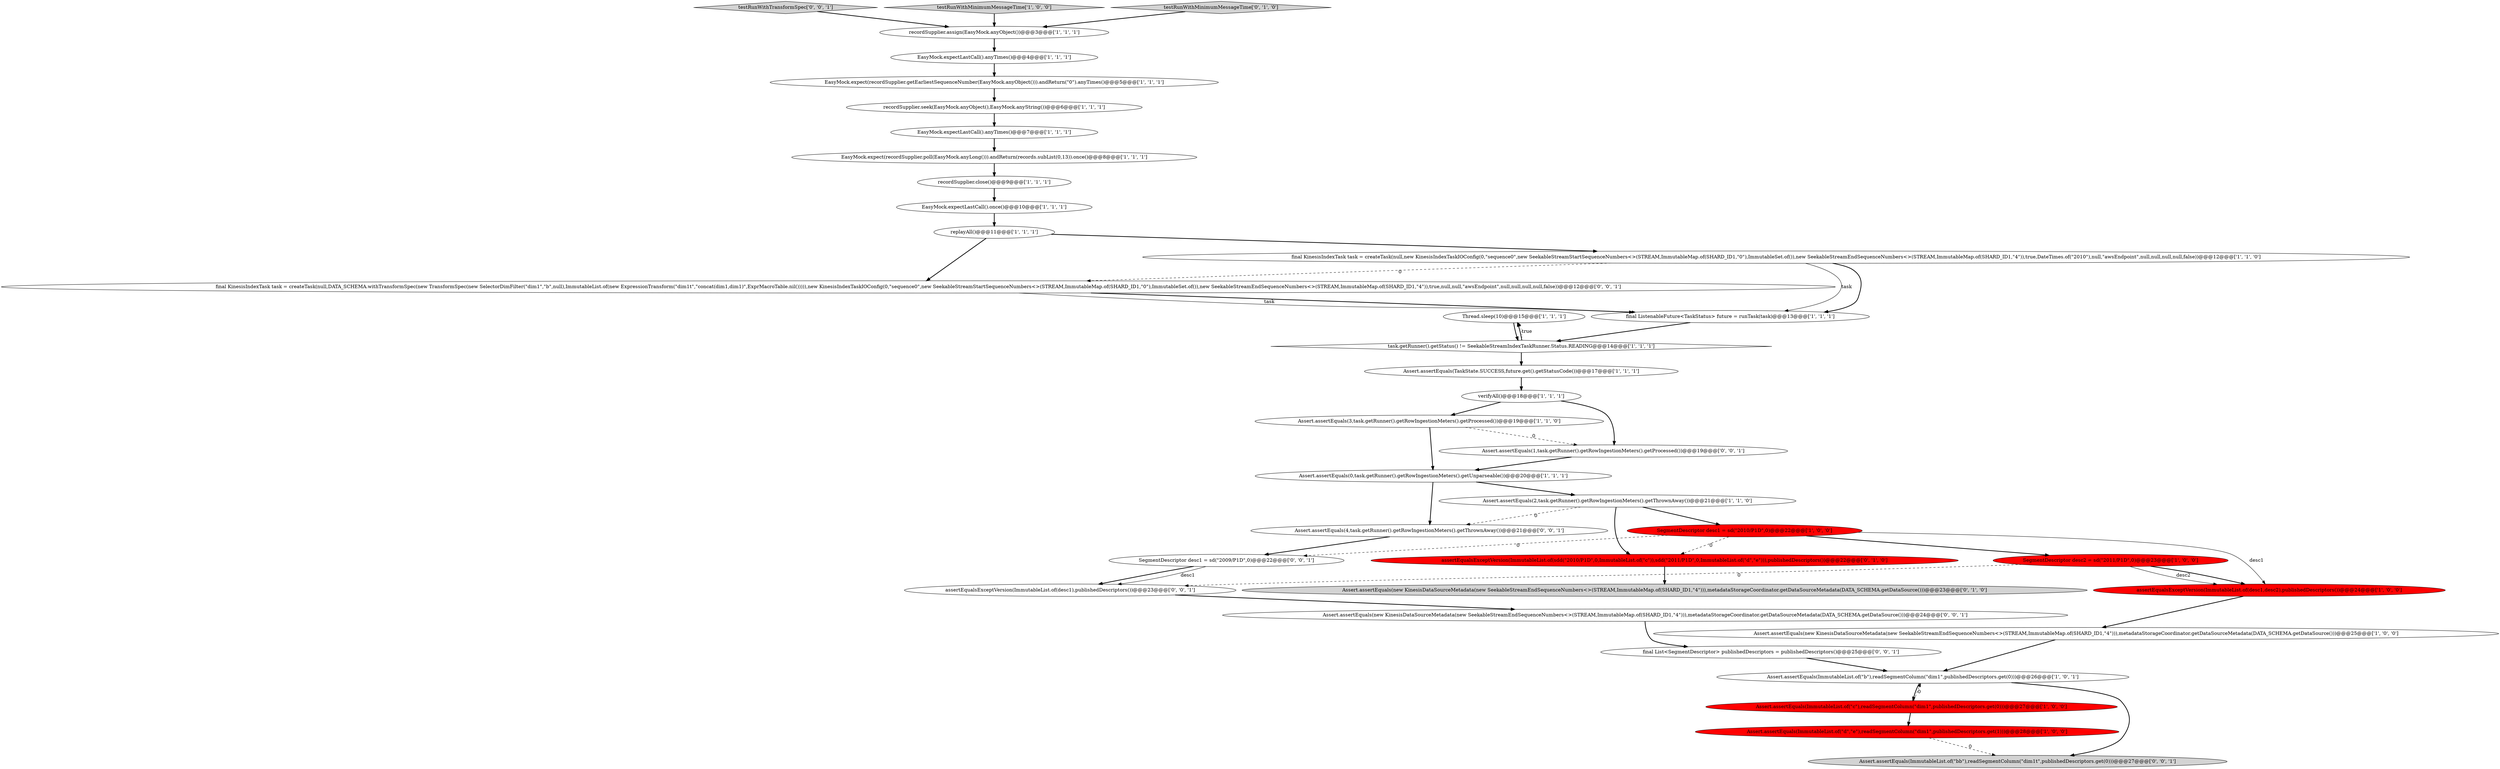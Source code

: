 digraph {
13 [style = filled, label = "Thread.sleep(10)@@@15@@@['1', '1', '1']", fillcolor = white, shape = ellipse image = "AAA0AAABBB1BBB"];
36 [style = filled, label = "final List<SegmentDescriptor> publishedDescriptors = publishedDescriptors()@@@25@@@['0', '0', '1']", fillcolor = white, shape = ellipse image = "AAA0AAABBB3BBB"];
8 [style = filled, label = "EasyMock.expect(recordSupplier.poll(EasyMock.anyLong())).andReturn(records.subList(0,13)).once()@@@8@@@['1', '1', '1']", fillcolor = white, shape = ellipse image = "AAA0AAABBB1BBB"];
27 [style = filled, label = "assertEqualsExceptVersion(ImmutableList.of(sdd(\"2010/P1D\",0,ImmutableList.of(\"c\")),sdd(\"2011/P1D\",0,ImmutableList.of(\"d\",\"e\"))),publishedDescriptors())@@@22@@@['0', '1', '0']", fillcolor = red, shape = ellipse image = "AAA1AAABBB2BBB"];
11 [style = filled, label = "EasyMock.expect(recordSupplier.getEarliestSequenceNumber(EasyMock.anyObject())).andReturn(\"0\").anyTimes()@@@5@@@['1', '1', '1']", fillcolor = white, shape = ellipse image = "AAA0AAABBB1BBB"];
1 [style = filled, label = "Assert.assertEquals(ImmutableList.of(\"d\",\"e\"),readSegmentColumn(\"dim1\",publishedDescriptors.get(1)))@@@28@@@['1', '0', '0']", fillcolor = red, shape = ellipse image = "AAA1AAABBB1BBB"];
12 [style = filled, label = "recordSupplier.close()@@@9@@@['1', '1', '1']", fillcolor = white, shape = ellipse image = "AAA0AAABBB1BBB"];
7 [style = filled, label = "SegmentDescriptor desc2 = sd(\"2011/P1D\",0)@@@23@@@['1', '0', '0']", fillcolor = red, shape = ellipse image = "AAA1AAABBB1BBB"];
34 [style = filled, label = "testRunWithTransformSpec['0', '0', '1']", fillcolor = lightgray, shape = diamond image = "AAA0AAABBB3BBB"];
22 [style = filled, label = "EasyMock.expectLastCall().anyTimes()@@@4@@@['1', '1', '1']", fillcolor = white, shape = ellipse image = "AAA0AAABBB1BBB"];
19 [style = filled, label = "SegmentDescriptor desc1 = sd(\"2010/P1D\",0)@@@22@@@['1', '0', '0']", fillcolor = red, shape = ellipse image = "AAA1AAABBB1BBB"];
24 [style = filled, label = "task.getRunner().getStatus() != SeekableStreamIndexTaskRunner.Status.READING@@@14@@@['1', '1', '1']", fillcolor = white, shape = diamond image = "AAA0AAABBB1BBB"];
25 [style = filled, label = "Assert.assertEquals(0,task.getRunner().getRowIngestionMeters().getUnparseable())@@@20@@@['1', '1', '1']", fillcolor = white, shape = ellipse image = "AAA0AAABBB1BBB"];
28 [style = filled, label = "Assert.assertEquals(new KinesisDataSourceMetadata(new SeekableStreamEndSequenceNumbers<>(STREAM,ImmutableMap.of(SHARD_ID1,\"4\"))),metadataStorageCoordinator.getDataSourceMetadata(DATA_SCHEMA.getDataSource()))@@@23@@@['0', '1', '0']", fillcolor = lightgray, shape = ellipse image = "AAA0AAABBB2BBB"];
21 [style = filled, label = "recordSupplier.seek(EasyMock.anyObject(),EasyMock.anyString())@@@6@@@['1', '1', '1']", fillcolor = white, shape = ellipse image = "AAA0AAABBB1BBB"];
10 [style = filled, label = "Assert.assertEquals(ImmutableList.of(\"b\"),readSegmentColumn(\"dim1\",publishedDescriptors.get(0)))@@@26@@@['1', '0', '1']", fillcolor = white, shape = ellipse image = "AAA0AAABBB1BBB"];
6 [style = filled, label = "Assert.assertEquals(TaskState.SUCCESS,future.get().getStatusCode())@@@17@@@['1', '1', '1']", fillcolor = white, shape = ellipse image = "AAA0AAABBB1BBB"];
2 [style = filled, label = "assertEqualsExceptVersion(ImmutableList.of(desc1,desc2),publishedDescriptors())@@@24@@@['1', '0', '0']", fillcolor = red, shape = ellipse image = "AAA1AAABBB1BBB"];
17 [style = filled, label = "Assert.assertEquals(new KinesisDataSourceMetadata(new SeekableStreamEndSequenceNumbers<>(STREAM,ImmutableMap.of(SHARD_ID1,\"4\"))),metadataStorageCoordinator.getDataSourceMetadata(DATA_SCHEMA.getDataSource()))@@@25@@@['1', '0', '0']", fillcolor = white, shape = ellipse image = "AAA0AAABBB1BBB"];
29 [style = filled, label = "final KinesisIndexTask task = createTask(null,DATA_SCHEMA.withTransformSpec(new TransformSpec(new SelectorDimFilter(\"dim1\",\"b\",null),ImmutableList.of(new ExpressionTransform(\"dim1t\",\"concat(dim1,dim1)\",ExprMacroTable.nil())))),new KinesisIndexTaskIOConfig(0,\"sequence0\",new SeekableStreamStartSequenceNumbers<>(STREAM,ImmutableMap.of(SHARD_ID1,\"0\"),ImmutableSet.of()),new SeekableStreamEndSequenceNumbers<>(STREAM,ImmutableMap.of(SHARD_ID1,\"4\")),true,null,null,\"awsEndpoint\",null,null,null,null,false))@@@12@@@['0', '0', '1']", fillcolor = white, shape = ellipse image = "AAA0AAABBB3BBB"];
14 [style = filled, label = "EasyMock.expectLastCall().anyTimes()@@@7@@@['1', '1', '1']", fillcolor = white, shape = ellipse image = "AAA0AAABBB1BBB"];
4 [style = filled, label = "verifyAll()@@@18@@@['1', '1', '1']", fillcolor = white, shape = ellipse image = "AAA0AAABBB1BBB"];
37 [style = filled, label = "SegmentDescriptor desc1 = sd(\"2009/P1D\",0)@@@22@@@['0', '0', '1']", fillcolor = white, shape = ellipse image = "AAA0AAABBB3BBB"];
18 [style = filled, label = "EasyMock.expectLastCall().once()@@@10@@@['1', '1', '1']", fillcolor = white, shape = ellipse image = "AAA0AAABBB1BBB"];
30 [style = filled, label = "Assert.assertEquals(new KinesisDataSourceMetadata(new SeekableStreamEndSequenceNumbers<>(STREAM,ImmutableMap.of(SHARD_ID1,\"4\"))),metadataStorageCoordinator.getDataSourceMetadata(DATA_SCHEMA.getDataSource()))@@@24@@@['0', '0', '1']", fillcolor = white, shape = ellipse image = "AAA0AAABBB3BBB"];
31 [style = filled, label = "Assert.assertEquals(4,task.getRunner().getRowIngestionMeters().getThrownAway())@@@21@@@['0', '0', '1']", fillcolor = white, shape = ellipse image = "AAA0AAABBB3BBB"];
33 [style = filled, label = "assertEqualsExceptVersion(ImmutableList.of(desc1),publishedDescriptors())@@@23@@@['0', '0', '1']", fillcolor = white, shape = ellipse image = "AAA0AAABBB3BBB"];
3 [style = filled, label = "Assert.assertEquals(ImmutableList.of(\"c\"),readSegmentColumn(\"dim1\",publishedDescriptors.get(0)))@@@27@@@['1', '0', '0']", fillcolor = red, shape = ellipse image = "AAA1AAABBB1BBB"];
0 [style = filled, label = "final ListenableFuture<TaskStatus> future = runTask(task)@@@13@@@['1', '1', '1']", fillcolor = white, shape = ellipse image = "AAA0AAABBB1BBB"];
9 [style = filled, label = "Assert.assertEquals(3,task.getRunner().getRowIngestionMeters().getProcessed())@@@19@@@['1', '1', '0']", fillcolor = white, shape = ellipse image = "AAA0AAABBB1BBB"];
15 [style = filled, label = "recordSupplier.assign(EasyMock.anyObject())@@@3@@@['1', '1', '1']", fillcolor = white, shape = ellipse image = "AAA0AAABBB1BBB"];
5 [style = filled, label = "testRunWithMinimumMessageTime['1', '0', '0']", fillcolor = lightgray, shape = diamond image = "AAA0AAABBB1BBB"];
16 [style = filled, label = "Assert.assertEquals(2,task.getRunner().getRowIngestionMeters().getThrownAway())@@@21@@@['1', '1', '0']", fillcolor = white, shape = ellipse image = "AAA0AAABBB1BBB"];
32 [style = filled, label = "Assert.assertEquals(ImmutableList.of(\"bb\"),readSegmentColumn(\"dim1t\",publishedDescriptors.get(0)))@@@27@@@['0', '0', '1']", fillcolor = lightgray, shape = ellipse image = "AAA0AAABBB3BBB"];
20 [style = filled, label = "replayAll()@@@11@@@['1', '1', '1']", fillcolor = white, shape = ellipse image = "AAA0AAABBB1BBB"];
35 [style = filled, label = "Assert.assertEquals(1,task.getRunner().getRowIngestionMeters().getProcessed())@@@19@@@['0', '0', '1']", fillcolor = white, shape = ellipse image = "AAA0AAABBB3BBB"];
26 [style = filled, label = "testRunWithMinimumMessageTime['0', '1', '0']", fillcolor = lightgray, shape = diamond image = "AAA0AAABBB2BBB"];
23 [style = filled, label = "final KinesisIndexTask task = createTask(null,new KinesisIndexTaskIOConfig(0,\"sequence0\",new SeekableStreamStartSequenceNumbers<>(STREAM,ImmutableMap.of(SHARD_ID1,\"0\"),ImmutableSet.of()),new SeekableStreamEndSequenceNumbers<>(STREAM,ImmutableMap.of(SHARD_ID1,\"4\")),true,DateTimes.of(\"2010\"),null,\"awsEndpoint\",null,null,null,null,false))@@@12@@@['1', '1', '0']", fillcolor = white, shape = ellipse image = "AAA0AAABBB1BBB"];
2->17 [style = bold, label=""];
4->9 [style = bold, label=""];
17->10 [style = bold, label=""];
31->37 [style = bold, label=""];
19->27 [style = dashed, label="0"];
4->35 [style = bold, label=""];
13->24 [style = bold, label=""];
16->27 [style = bold, label=""];
3->1 [style = bold, label=""];
16->31 [style = dashed, label="0"];
20->29 [style = bold, label=""];
27->28 [style = bold, label=""];
11->21 [style = bold, label=""];
29->0 [style = bold, label=""];
34->15 [style = bold, label=""];
19->2 [style = solid, label="desc1"];
5->15 [style = bold, label=""];
10->3 [style = bold, label=""];
30->36 [style = bold, label=""];
10->32 [style = bold, label=""];
36->10 [style = bold, label=""];
1->32 [style = dashed, label="0"];
16->19 [style = bold, label=""];
25->16 [style = bold, label=""];
23->0 [style = bold, label=""];
23->29 [style = dashed, label="0"];
37->33 [style = solid, label="desc1"];
15->22 [style = bold, label=""];
25->31 [style = bold, label=""];
35->25 [style = bold, label=""];
9->35 [style = dashed, label="0"];
6->4 [style = bold, label=""];
18->20 [style = bold, label=""];
20->23 [style = bold, label=""];
7->2 [style = solid, label="desc2"];
7->2 [style = bold, label=""];
9->25 [style = bold, label=""];
0->24 [style = bold, label=""];
23->0 [style = solid, label="task"];
29->0 [style = solid, label="task"];
26->15 [style = bold, label=""];
12->18 [style = bold, label=""];
21->14 [style = bold, label=""];
33->30 [style = bold, label=""];
14->8 [style = bold, label=""];
3->10 [style = dashed, label="0"];
7->33 [style = dashed, label="0"];
37->33 [style = bold, label=""];
24->6 [style = bold, label=""];
19->7 [style = bold, label=""];
19->37 [style = dashed, label="0"];
22->11 [style = bold, label=""];
8->12 [style = bold, label=""];
24->13 [style = bold, label=""];
24->13 [style = dotted, label="true"];
}
